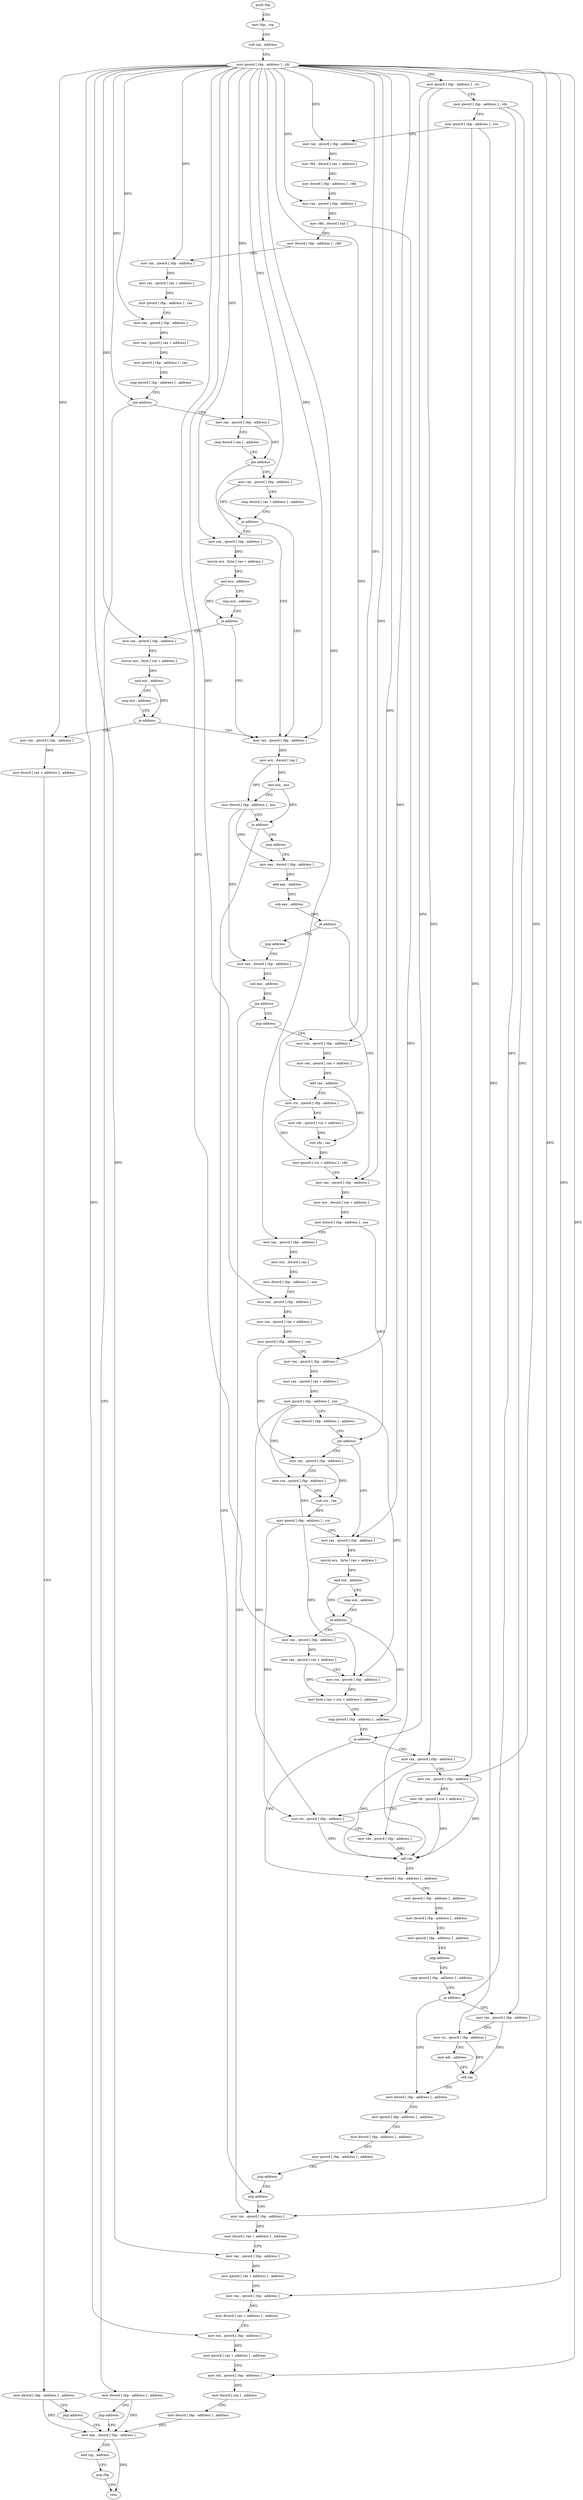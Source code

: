 digraph "func" {
"4403840" [label = "push rbp" ]
"4403841" [label = "mov rbp , rsp" ]
"4403844" [label = "sub rsp , address" ]
"4403848" [label = "mov qword [ rbp - address ] , rdi" ]
"4403852" [label = "mov qword [ rbp - address ] , rsi" ]
"4403856" [label = "mov qword [ rbp - address ] , rdx" ]
"4403860" [label = "mov qword [ rbp - address ] , rcx" ]
"4403864" [label = "mov rax , qword [ rbp - address ]" ]
"4403868" [label = "mov r8d , dword [ rax + address ]" ]
"4403872" [label = "mov dword [ rbp - address ] , r8d" ]
"4403876" [label = "mov rax , qword [ rbp - address ]" ]
"4403880" [label = "mov r8d , dword [ rax ]" ]
"4403883" [label = "mov dword [ rbp - address ] , r8d" ]
"4403887" [label = "mov rax , qword [ rbp - address ]" ]
"4403891" [label = "mov rax , qword [ rax + address ]" ]
"4403895" [label = "mov qword [ rbp - address ] , rax" ]
"4403899" [label = "mov rax , qword [ rbp - address ]" ]
"4403903" [label = "mov rax , qword [ rax + address ]" ]
"4403907" [label = "mov qword [ rbp - address ] , rax" ]
"4403911" [label = "cmp qword [ rbp - address ] , address" ]
"4403916" [label = "jne address" ]
"4403934" [label = "mov rax , qword [ rbp - address ]" ]
"4403922" [label = "mov dword [ rbp - address ] , address" ]
"4403938" [label = "cmp dword [ rax ] , address" ]
"4403941" [label = "jne address" ]
"4404024" [label = "mov rax , qword [ rbp - address ]" ]
"4403947" [label = "mov rax , qword [ rbp - address ]" ]
"4403929" [label = "jmp address" ]
"4404414" [label = "mov eax , dword [ rbp - address ]" ]
"4404028" [label = "mov ecx , dword [ rax ]" ]
"4404030" [label = "test ecx , ecx" ]
"4404032" [label = "mov dword [ rbp - address ] , ecx" ]
"4404035" [label = "je address" ]
"4404346" [label = "jmp address" ]
"4404041" [label = "jmp address" ]
"4403951" [label = "cmp dword [ rax + address ] , address" ]
"4403955" [label = "je address" ]
"4403961" [label = "mov rax , qword [ rbp - address ]" ]
"4404417" [label = "add rsp , address" ]
"4404421" [label = "pop rbp" ]
"4404422" [label = "retn" ]
"4404351" [label = "mov rax , qword [ rbp - address ]" ]
"4404046" [label = "mov eax , dword [ rbp - address ]" ]
"4403965" [label = "movzx ecx , byte [ rax + address ]" ]
"4403969" [label = "and ecx , address" ]
"4403972" [label = "cmp ecx , address" ]
"4403975" [label = "je address" ]
"4403981" [label = "mov rax , qword [ rbp - address ]" ]
"4404355" [label = "mov dword [ rax + address ] , address" ]
"4404362" [label = "mov rax , qword [ rbp - address ]" ]
"4404366" [label = "mov qword [ rax + address ] , address" ]
"4404374" [label = "mov rax , qword [ rbp - address ]" ]
"4404378" [label = "mov dword [ rax + address ] , address" ]
"4404385" [label = "mov rax , qword [ rbp - address ]" ]
"4404389" [label = "mov qword [ rax + address ] , address" ]
"4404397" [label = "mov rax , qword [ rbp - address ]" ]
"4404401" [label = "mov dword [ rax ] , address" ]
"4404407" [label = "mov dword [ rbp - address ] , address" ]
"4404049" [label = "add eax , address" ]
"4404052" [label = "sub eax , address" ]
"4404055" [label = "jb address" ]
"4404112" [label = "mov rax , qword [ rbp - address ]" ]
"4404061" [label = "jmp address" ]
"4403985" [label = "movzx ecx , byte [ rax + address ]" ]
"4403989" [label = "and ecx , address" ]
"4403992" [label = "cmp ecx , address" ]
"4403995" [label = "je address" ]
"4404001" [label = "mov rax , qword [ rbp - address ]" ]
"4404116" [label = "mov ecx , dword [ rax + address ]" ]
"4404119" [label = "mov dword [ rbp - address ] , ecx" ]
"4404122" [label = "mov rax , qword [ rbp - address ]" ]
"4404126" [label = "mov ecx , dword [ rax ]" ]
"4404128" [label = "mov dword [ rbp - address ] , ecx" ]
"4404131" [label = "mov rax , qword [ rbp - address ]" ]
"4404135" [label = "mov rax , qword [ rax + address ]" ]
"4404139" [label = "mov qword [ rbp - address ] , rax" ]
"4404143" [label = "mov rax , qword [ rbp - address ]" ]
"4404147" [label = "mov rax , qword [ rax + address ]" ]
"4404151" [label = "mov qword [ rbp - address ] , rax" ]
"4404155" [label = "cmp dword [ rbp - address ] , address" ]
"4404159" [label = "jne address" ]
"4404180" [label = "mov rax , qword [ rbp - address ]" ]
"4404165" [label = "mov rax , qword [ rbp - address ]" ]
"4404066" [label = "mov eax , dword [ rbp - address ]" ]
"4404005" [label = "mov dword [ rax + address ] , address" ]
"4404012" [label = "mov dword [ rbp - address ] , address" ]
"4404019" [label = "jmp address" ]
"4404184" [label = "movzx ecx , byte [ rax + address ]" ]
"4404188" [label = "and ecx , address" ]
"4404191" [label = "cmp ecx , address" ]
"4404194" [label = "je address" ]
"4404217" [label = "cmp qword [ rbp - address ] , address" ]
"4404200" [label = "mov rax , qword [ rbp - address ]" ]
"4404169" [label = "mov rcx , qword [ rbp - address ]" ]
"4404173" [label = "sub rcx , rax" ]
"4404176" [label = "mov qword [ rbp - address ] , rcx" ]
"4404069" [label = "sub eax , address" ]
"4404072" [label = "jne address" ]
"4404078" [label = "jmp address" ]
"4404222" [label = "je address" ]
"4404250" [label = "mov dword [ rbp - address ] , address" ]
"4404228" [label = "mov rax , qword [ rbp - address ]" ]
"4404204" [label = "mov rax , qword [ rax + address ]" ]
"4404208" [label = "mov rcx , qword [ rbp - address ]" ]
"4404212" [label = "mov byte [ rax + rcx + address ] , address" ]
"4404083" [label = "mov rax , qword [ rbp - address ]" ]
"4404257" [label = "mov qword [ rbp - address ] , address" ]
"4404265" [label = "mov dword [ rbp - address ] , address" ]
"4404272" [label = "mov qword [ rbp - address ] , address" ]
"4404280" [label = "jmp address" ]
"4404285" [label = "cmp qword [ rbp - address ] , address" ]
"4404232" [label = "mov rcx , qword [ rbp - address ]" ]
"4404236" [label = "mov rdi , qword [ rcx + address ]" ]
"4404240" [label = "mov rsi , qword [ rbp - address ]" ]
"4404244" [label = "mov rdx , qword [ rbp - address ]" ]
"4404248" [label = "call rax" ]
"4404087" [label = "mov rax , qword [ rax + address ]" ]
"4404091" [label = "add rax , address" ]
"4404097" [label = "mov rcx , qword [ rbp - address ]" ]
"4404101" [label = "mov rdx , qword [ rcx + address ]" ]
"4404105" [label = "sub rdx , rax" ]
"4404108" [label = "mov qword [ rcx + address ] , rdx" ]
"4404290" [label = "je address" ]
"4404311" [label = "mov dword [ rbp - address ] , address" ]
"4404296" [label = "mov rax , qword [ rbp - address ]" ]
"4404318" [label = "mov qword [ rbp - address ] , address" ]
"4404326" [label = "mov dword [ rbp - address ] , address" ]
"4404333" [label = "mov qword [ rbp - address ] , address" ]
"4404341" [label = "jmp address" ]
"4404300" [label = "mov rsi , qword [ rbp - address ]" ]
"4404304" [label = "mov edi , address" ]
"4404309" [label = "call rax" ]
"4403840" -> "4403841" [ label = "CFG" ]
"4403841" -> "4403844" [ label = "CFG" ]
"4403844" -> "4403848" [ label = "CFG" ]
"4403848" -> "4403852" [ label = "CFG" ]
"4403848" -> "4403864" [ label = "DFG" ]
"4403848" -> "4403876" [ label = "DFG" ]
"4403848" -> "4403887" [ label = "DFG" ]
"4403848" -> "4403899" [ label = "DFG" ]
"4403848" -> "4403916" [ label = "DFG" ]
"4403848" -> "4403934" [ label = "DFG" ]
"4403848" -> "4404024" [ label = "DFG" ]
"4403848" -> "4403947" [ label = "DFG" ]
"4403848" -> "4403961" [ label = "DFG" ]
"4403848" -> "4404351" [ label = "DFG" ]
"4403848" -> "4404362" [ label = "DFG" ]
"4403848" -> "4404374" [ label = "DFG" ]
"4403848" -> "4404385" [ label = "DFG" ]
"4403848" -> "4404397" [ label = "DFG" ]
"4403848" -> "4403981" [ label = "DFG" ]
"4403848" -> "4404112" [ label = "DFG" ]
"4403848" -> "4404122" [ label = "DFG" ]
"4403848" -> "4404131" [ label = "DFG" ]
"4403848" -> "4404143" [ label = "DFG" ]
"4403848" -> "4404001" [ label = "DFG" ]
"4403848" -> "4404180" [ label = "DFG" ]
"4403848" -> "4404200" [ label = "DFG" ]
"4403848" -> "4404232" [ label = "DFG" ]
"4403848" -> "4404083" [ label = "DFG" ]
"4403848" -> "4404097" [ label = "DFG" ]
"4403852" -> "4403856" [ label = "CFG" ]
"4403852" -> "4404222" [ label = "DFG" ]
"4403852" -> "4404228" [ label = "DFG" ]
"4403856" -> "4403860" [ label = "CFG" ]
"4403856" -> "4404290" [ label = "DFG" ]
"4403856" -> "4404296" [ label = "DFG" ]
"4403860" -> "4403864" [ label = "CFG" ]
"4403860" -> "4404244" [ label = "DFG" ]
"4403860" -> "4404300" [ label = "DFG" ]
"4403864" -> "4403868" [ label = "DFG" ]
"4403868" -> "4403872" [ label = "DFG" ]
"4403872" -> "4403876" [ label = "CFG" ]
"4403876" -> "4403880" [ label = "DFG" ]
"4403880" -> "4403883" [ label = "DFG" ]
"4403880" -> "4404248" [ label = "DFG" ]
"4403883" -> "4403887" [ label = "CFG" ]
"4403887" -> "4403891" [ label = "DFG" ]
"4403891" -> "4403895" [ label = "DFG" ]
"4403895" -> "4403899" [ label = "CFG" ]
"4403899" -> "4403903" [ label = "DFG" ]
"4403903" -> "4403907" [ label = "DFG" ]
"4403907" -> "4403911" [ label = "CFG" ]
"4403911" -> "4403916" [ label = "CFG" ]
"4403916" -> "4403934" [ label = "CFG" ]
"4403916" -> "4403922" [ label = "CFG" ]
"4403934" -> "4403938" [ label = "CFG" ]
"4403934" -> "4403941" [ label = "DFG" ]
"4403922" -> "4403929" [ label = "CFG" ]
"4403922" -> "4404414" [ label = "DFG" ]
"4403938" -> "4403941" [ label = "CFG" ]
"4403941" -> "4404024" [ label = "CFG" ]
"4403941" -> "4403947" [ label = "CFG" ]
"4404024" -> "4404028" [ label = "DFG" ]
"4403947" -> "4403951" [ label = "CFG" ]
"4403947" -> "4403955" [ label = "DFG" ]
"4403929" -> "4404414" [ label = "CFG" ]
"4404414" -> "4404417" [ label = "CFG" ]
"4404414" -> "4404422" [ label = "DFG" ]
"4404028" -> "4404030" [ label = "DFG" ]
"4404028" -> "4404032" [ label = "DFG" ]
"4404030" -> "4404032" [ label = "CFG" ]
"4404030" -> "4404035" [ label = "DFG" ]
"4404032" -> "4404035" [ label = "CFG" ]
"4404032" -> "4404046" [ label = "DFG" ]
"4404032" -> "4404066" [ label = "DFG" ]
"4404035" -> "4404346" [ label = "CFG" ]
"4404035" -> "4404041" [ label = "CFG" ]
"4404346" -> "4404351" [ label = "CFG" ]
"4404041" -> "4404046" [ label = "CFG" ]
"4403951" -> "4403955" [ label = "CFG" ]
"4403955" -> "4404024" [ label = "CFG" ]
"4403955" -> "4403961" [ label = "CFG" ]
"4403961" -> "4403965" [ label = "DFG" ]
"4404417" -> "4404421" [ label = "CFG" ]
"4404421" -> "4404422" [ label = "CFG" ]
"4404351" -> "4404355" [ label = "DFG" ]
"4404046" -> "4404049" [ label = "DFG" ]
"4403965" -> "4403969" [ label = "DFG" ]
"4403969" -> "4403972" [ label = "CFG" ]
"4403969" -> "4403975" [ label = "DFG" ]
"4403972" -> "4403975" [ label = "CFG" ]
"4403975" -> "4404024" [ label = "CFG" ]
"4403975" -> "4403981" [ label = "CFG" ]
"4403981" -> "4403985" [ label = "DFG" ]
"4404355" -> "4404362" [ label = "CFG" ]
"4404362" -> "4404366" [ label = "DFG" ]
"4404366" -> "4404374" [ label = "CFG" ]
"4404374" -> "4404378" [ label = "DFG" ]
"4404378" -> "4404385" [ label = "CFG" ]
"4404385" -> "4404389" [ label = "DFG" ]
"4404389" -> "4404397" [ label = "CFG" ]
"4404397" -> "4404401" [ label = "DFG" ]
"4404401" -> "4404407" [ label = "CFG" ]
"4404407" -> "4404414" [ label = "DFG" ]
"4404049" -> "4404052" [ label = "DFG" ]
"4404052" -> "4404055" [ label = "DFG" ]
"4404055" -> "4404112" [ label = "CFG" ]
"4404055" -> "4404061" [ label = "CFG" ]
"4404112" -> "4404116" [ label = "DFG" ]
"4404061" -> "4404066" [ label = "CFG" ]
"4403985" -> "4403989" [ label = "DFG" ]
"4403989" -> "4403992" [ label = "CFG" ]
"4403989" -> "4403995" [ label = "DFG" ]
"4403992" -> "4403995" [ label = "CFG" ]
"4403995" -> "4404024" [ label = "CFG" ]
"4403995" -> "4404001" [ label = "CFG" ]
"4404001" -> "4404005" [ label = "DFG" ]
"4404116" -> "4404119" [ label = "DFG" ]
"4404119" -> "4404122" [ label = "CFG" ]
"4404119" -> "4404159" [ label = "DFG" ]
"4404122" -> "4404126" [ label = "DFG" ]
"4404126" -> "4404128" [ label = "DFG" ]
"4404128" -> "4404131" [ label = "CFG" ]
"4404131" -> "4404135" [ label = "DFG" ]
"4404135" -> "4404139" [ label = "DFG" ]
"4404139" -> "4404143" [ label = "CFG" ]
"4404139" -> "4404165" [ label = "DFG" ]
"4404143" -> "4404147" [ label = "DFG" ]
"4404147" -> "4404151" [ label = "DFG" ]
"4404151" -> "4404155" [ label = "CFG" ]
"4404151" -> "4404169" [ label = "DFG" ]
"4404151" -> "4404208" [ label = "DFG" ]
"4404151" -> "4404240" [ label = "DFG" ]
"4404155" -> "4404159" [ label = "CFG" ]
"4404159" -> "4404180" [ label = "CFG" ]
"4404159" -> "4404165" [ label = "CFG" ]
"4404180" -> "4404184" [ label = "DFG" ]
"4404165" -> "4404169" [ label = "CFG" ]
"4404165" -> "4404173" [ label = "DFG" ]
"4404066" -> "4404069" [ label = "DFG" ]
"4404005" -> "4404012" [ label = "CFG" ]
"4404012" -> "4404019" [ label = "CFG" ]
"4404012" -> "4404414" [ label = "DFG" ]
"4404019" -> "4404414" [ label = "CFG" ]
"4404184" -> "4404188" [ label = "DFG" ]
"4404188" -> "4404191" [ label = "CFG" ]
"4404188" -> "4404194" [ label = "DFG" ]
"4404191" -> "4404194" [ label = "CFG" ]
"4404194" -> "4404217" [ label = "CFG" ]
"4404194" -> "4404200" [ label = "CFG" ]
"4404217" -> "4404222" [ label = "CFG" ]
"4404200" -> "4404204" [ label = "DFG" ]
"4404169" -> "4404173" [ label = "DFG" ]
"4404173" -> "4404176" [ label = "DFG" ]
"4404176" -> "4404180" [ label = "CFG" ]
"4404176" -> "4404169" [ label = "DFG" ]
"4404176" -> "4404208" [ label = "DFG" ]
"4404176" -> "4404240" [ label = "DFG" ]
"4404069" -> "4404072" [ label = "DFG" ]
"4404072" -> "4404351" [ label = "CFG" ]
"4404072" -> "4404078" [ label = "CFG" ]
"4404078" -> "4404083" [ label = "CFG" ]
"4404222" -> "4404250" [ label = "CFG" ]
"4404222" -> "4404228" [ label = "CFG" ]
"4404250" -> "4404257" [ label = "CFG" ]
"4404228" -> "4404232" [ label = "CFG" ]
"4404228" -> "4404248" [ label = "DFG" ]
"4404204" -> "4404208" [ label = "CFG" ]
"4404204" -> "4404212" [ label = "DFG" ]
"4404208" -> "4404212" [ label = "DFG" ]
"4404212" -> "4404217" [ label = "CFG" ]
"4404083" -> "4404087" [ label = "DFG" ]
"4404257" -> "4404265" [ label = "CFG" ]
"4404265" -> "4404272" [ label = "CFG" ]
"4404272" -> "4404280" [ label = "CFG" ]
"4404280" -> "4404285" [ label = "CFG" ]
"4404285" -> "4404290" [ label = "CFG" ]
"4404232" -> "4404236" [ label = "DFG" ]
"4404232" -> "4404248" [ label = "DFG" ]
"4404236" -> "4404240" [ label = "CFG" ]
"4404236" -> "4404248" [ label = "DFG" ]
"4404240" -> "4404244" [ label = "CFG" ]
"4404240" -> "4404248" [ label = "DFG" ]
"4404244" -> "4404248" [ label = "DFG" ]
"4404248" -> "4404250" [ label = "CFG" ]
"4404087" -> "4404091" [ label = "DFG" ]
"4404091" -> "4404097" [ label = "CFG" ]
"4404091" -> "4404105" [ label = "DFG" ]
"4404097" -> "4404101" [ label = "DFG" ]
"4404097" -> "4404108" [ label = "DFG" ]
"4404101" -> "4404105" [ label = "DFG" ]
"4404105" -> "4404108" [ label = "DFG" ]
"4404108" -> "4404112" [ label = "CFG" ]
"4404290" -> "4404311" [ label = "CFG" ]
"4404290" -> "4404296" [ label = "CFG" ]
"4404311" -> "4404318" [ label = "CFG" ]
"4404296" -> "4404300" [ label = "CFG" ]
"4404296" -> "4404309" [ label = "DFG" ]
"4404318" -> "4404326" [ label = "CFG" ]
"4404326" -> "4404333" [ label = "CFG" ]
"4404333" -> "4404341" [ label = "CFG" ]
"4404341" -> "4404346" [ label = "CFG" ]
"4404300" -> "4404304" [ label = "CFG" ]
"4404300" -> "4404309" [ label = "DFG" ]
"4404304" -> "4404309" [ label = "CFG" ]
"4404309" -> "4404311" [ label = "CFG" ]
}
